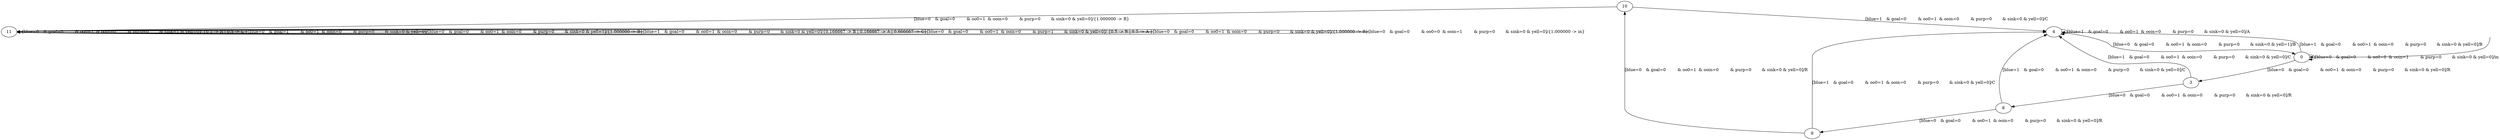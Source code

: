 digraph {
11;
10;
9;
8;
4;
3;
0;
__init [label="", style=invis, width=0];
__init -> 0;
11 -> 11 [label="[blue=0	& goal=0	& oo0=1	& ooin=0	& purp=0	& sink=1	& yell=0]/ {0.5 -> R | 0.5 -> L }"];
11 -> 11 [label="[blue=0	& goal=1	& oo0=1	& ooin=0	& purp=0	& sink=0	& yell=0]/"];
11 -> 11 [label="[blue=0	& goal=0	& oo0=1	& ooin=0	& purp=0	& sink=0	& yell=1]/{1.000000 -> B}"];
11 -> 11 [label="[blue=1	& goal=0	& oo0=1	& ooin=0	& purp=0	& sink=0	& yell=0]/{0.166667 -> B | 0.166667 -> A | 0.666667 -> C}"];
11 -> 11 [label="[blue=0	& goal=0	& oo0=1	& ooin=0	& purp=1	& sink=0	& yell=0]/ {0.5 -> B | 0.5 -> A }"];
11 -> 11 [label="[blue=0	& goal=0	& oo0=1	& ooin=0	& purp=0	& sink=0	& yell=0]/{1.000000 -> R}"];
11 -> 11 [label="[blue=0	& goal=0	& oo0=0	& ooin=1	& purp=0	& sink=0	& yell=0]/{1.000000 -> in}"];
10 -> 4 [label="[blue=1	& goal=0	& oo0=1	& ooin=0	& purp=0	& sink=0	& yell=0]/C"];
10 -> 11 [label="[blue=0	& goal=0	& oo0=1	& ooin=0	& purp=0	& sink=0	& yell=0]/{1.000000 -> R}"];
9 -> 4 [label="[blue=1	& goal=0	& oo0=1	& ooin=0	& purp=0	& sink=0	& yell=0]/C"];
9 -> 10 [label="[blue=0	& goal=0	& oo0=1	& ooin=0	& purp=0	& sink=0	& yell=0]/R"];
8 -> 4 [label="[blue=1	& goal=0	& oo0=1	& ooin=0	& purp=0	& sink=0	& yell=0]/C"];
8 -> 9 [label="[blue=0	& goal=0	& oo0=1	& ooin=0	& purp=0	& sink=0	& yell=0]/R"];
4 -> 4 [label="[blue=1	& goal=0	& oo0=1	& ooin=0	& purp=0	& sink=0	& yell=0]/A"];
4 -> 0 [label="[blue=0	& goal=0	& oo0=1	& ooin=0	& purp=0	& sink=0	& yell=1]/B"];
3 -> 4 [label="[blue=1	& goal=0	& oo0=1	& ooin=0	& purp=0	& sink=0	& yell=0]/C"];
3 -> 8 [label="[blue=0	& goal=0	& oo0=1	& ooin=0	& purp=0	& sink=0	& yell=0]/R"];
0 -> 3 [label="[blue=0	& goal=0	& oo0=1	& ooin=0	& purp=0	& sink=0	& yell=0]/R"];
0 -> 0 [label="[blue=0	& goal=0	& oo0=0	& ooin=1	& purp=0	& sink=0	& yell=0]/in"];
0 -> 4 [label="[blue=1	& goal=0	& oo0=1	& ooin=0	& purp=0	& sink=0	& yell=0]/B"];
}